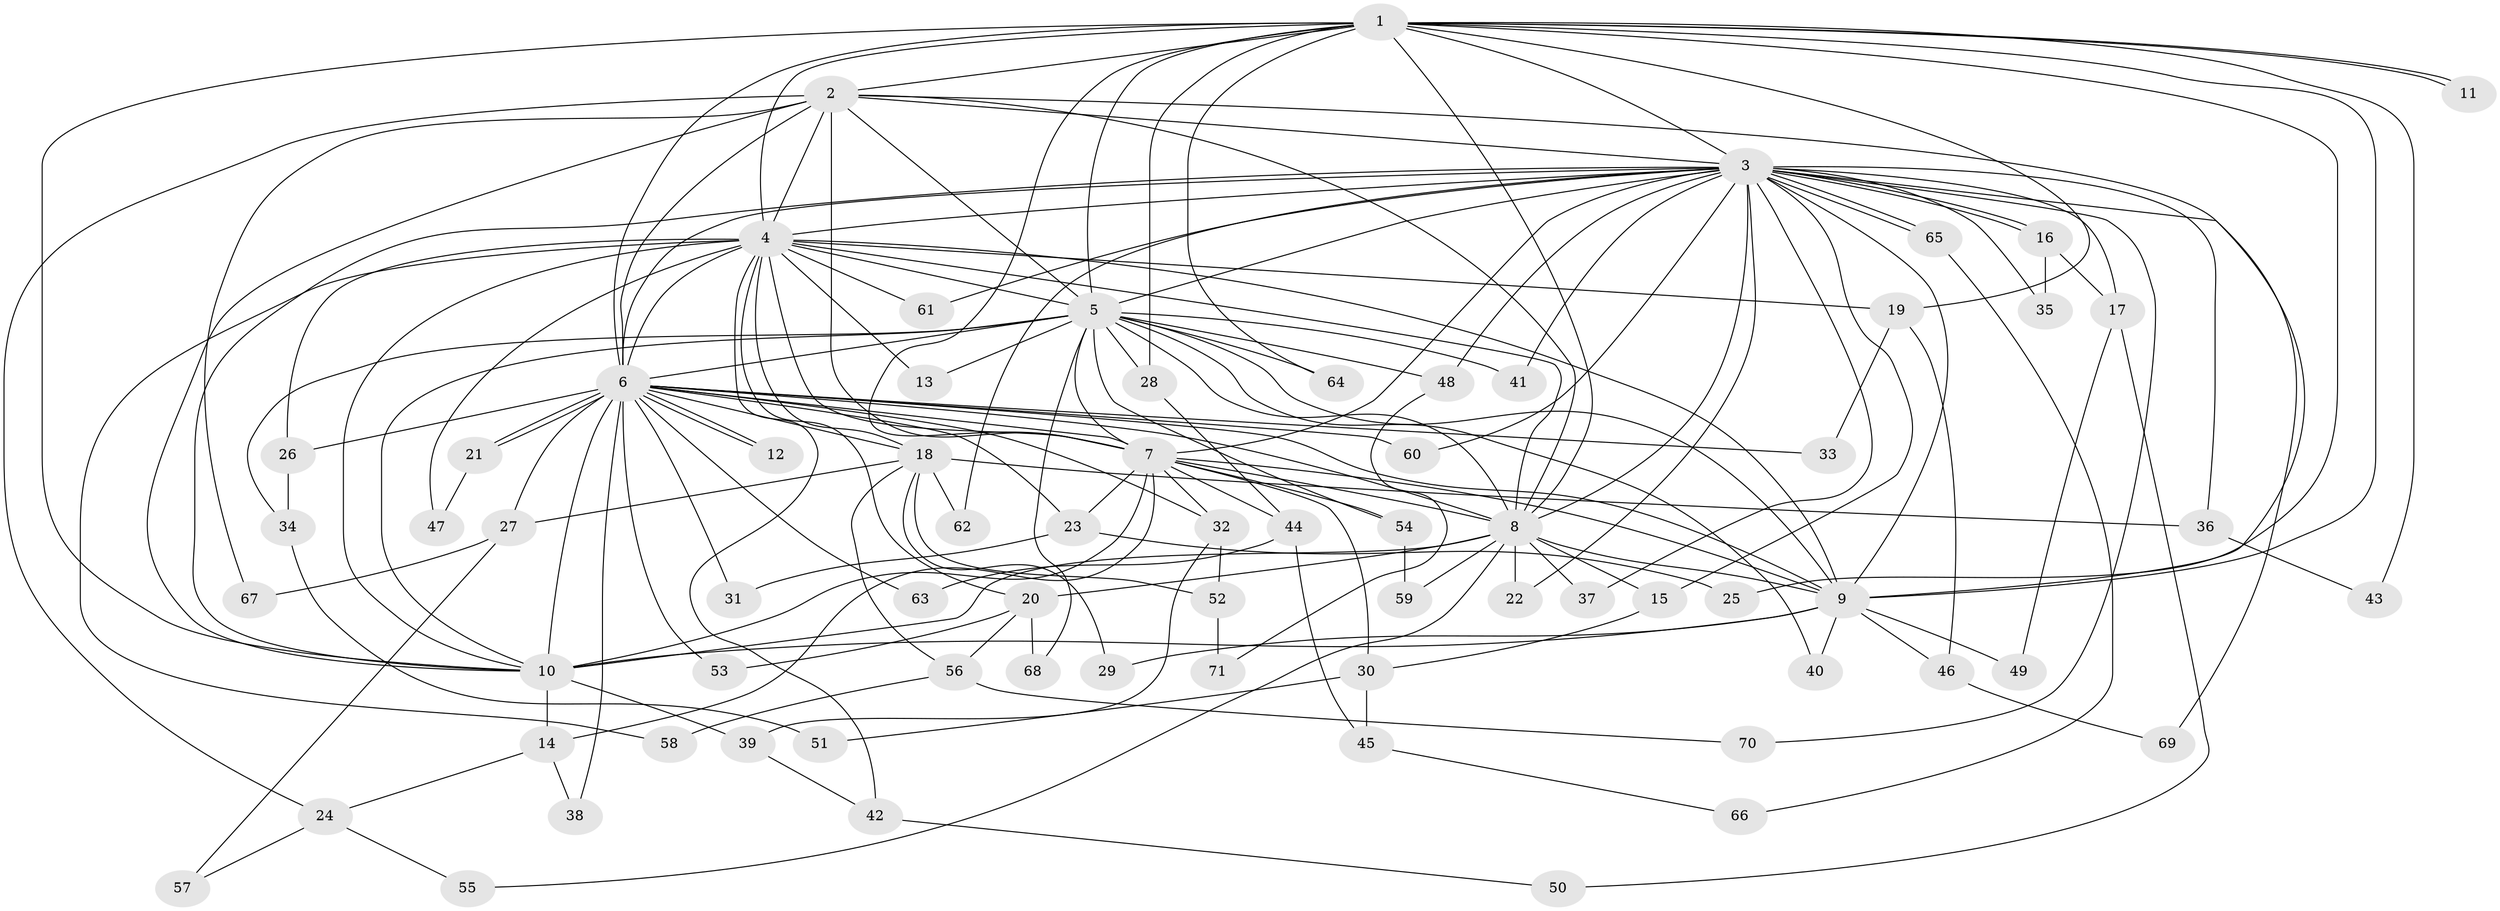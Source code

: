 // Generated by graph-tools (version 1.1) at 2025/25/03/09/25 03:25:48]
// undirected, 71 vertices, 167 edges
graph export_dot {
graph [start="1"]
  node [color=gray90,style=filled];
  1;
  2;
  3;
  4;
  5;
  6;
  7;
  8;
  9;
  10;
  11;
  12;
  13;
  14;
  15;
  16;
  17;
  18;
  19;
  20;
  21;
  22;
  23;
  24;
  25;
  26;
  27;
  28;
  29;
  30;
  31;
  32;
  33;
  34;
  35;
  36;
  37;
  38;
  39;
  40;
  41;
  42;
  43;
  44;
  45;
  46;
  47;
  48;
  49;
  50;
  51;
  52;
  53;
  54;
  55;
  56;
  57;
  58;
  59;
  60;
  61;
  62;
  63;
  64;
  65;
  66;
  67;
  68;
  69;
  70;
  71;
  1 -- 2;
  1 -- 3;
  1 -- 4;
  1 -- 5;
  1 -- 6;
  1 -- 7;
  1 -- 8;
  1 -- 9;
  1 -- 10;
  1 -- 11;
  1 -- 11;
  1 -- 19;
  1 -- 25;
  1 -- 28;
  1 -- 43;
  1 -- 64;
  2 -- 3;
  2 -- 4;
  2 -- 5;
  2 -- 6;
  2 -- 7;
  2 -- 8;
  2 -- 9;
  2 -- 10;
  2 -- 24;
  2 -- 67;
  3 -- 4;
  3 -- 5;
  3 -- 6;
  3 -- 7;
  3 -- 8;
  3 -- 9;
  3 -- 10;
  3 -- 15;
  3 -- 16;
  3 -- 16;
  3 -- 17;
  3 -- 22;
  3 -- 35;
  3 -- 36;
  3 -- 37;
  3 -- 41;
  3 -- 48;
  3 -- 60;
  3 -- 61;
  3 -- 62;
  3 -- 65;
  3 -- 65;
  3 -- 69;
  3 -- 70;
  4 -- 5;
  4 -- 6;
  4 -- 7;
  4 -- 8;
  4 -- 9;
  4 -- 10;
  4 -- 13;
  4 -- 18;
  4 -- 19;
  4 -- 20;
  4 -- 26;
  4 -- 42;
  4 -- 47;
  4 -- 58;
  4 -- 61;
  5 -- 6;
  5 -- 7;
  5 -- 8;
  5 -- 9;
  5 -- 10;
  5 -- 13;
  5 -- 28;
  5 -- 34;
  5 -- 40;
  5 -- 41;
  5 -- 48;
  5 -- 54;
  5 -- 64;
  5 -- 68;
  6 -- 7;
  6 -- 8;
  6 -- 9;
  6 -- 10;
  6 -- 12;
  6 -- 12;
  6 -- 18;
  6 -- 21;
  6 -- 21;
  6 -- 23;
  6 -- 26;
  6 -- 27;
  6 -- 31;
  6 -- 32;
  6 -- 33;
  6 -- 38;
  6 -- 53;
  6 -- 60;
  6 -- 63;
  7 -- 8;
  7 -- 9;
  7 -- 10;
  7 -- 14;
  7 -- 23;
  7 -- 30;
  7 -- 32;
  7 -- 44;
  7 -- 54;
  8 -- 9;
  8 -- 10;
  8 -- 15;
  8 -- 20;
  8 -- 22;
  8 -- 37;
  8 -- 55;
  8 -- 59;
  9 -- 10;
  9 -- 29;
  9 -- 40;
  9 -- 46;
  9 -- 49;
  10 -- 14;
  10 -- 39;
  14 -- 24;
  14 -- 38;
  15 -- 30;
  16 -- 17;
  16 -- 35;
  17 -- 49;
  17 -- 50;
  18 -- 27;
  18 -- 29;
  18 -- 36;
  18 -- 52;
  18 -- 56;
  18 -- 62;
  19 -- 33;
  19 -- 46;
  20 -- 53;
  20 -- 56;
  20 -- 68;
  21 -- 47;
  23 -- 25;
  23 -- 31;
  24 -- 55;
  24 -- 57;
  26 -- 34;
  27 -- 57;
  27 -- 67;
  28 -- 44;
  30 -- 45;
  30 -- 51;
  32 -- 39;
  32 -- 52;
  34 -- 51;
  36 -- 43;
  39 -- 42;
  42 -- 50;
  44 -- 45;
  44 -- 63;
  45 -- 66;
  46 -- 69;
  48 -- 71;
  52 -- 71;
  54 -- 59;
  56 -- 58;
  56 -- 70;
  65 -- 66;
}
